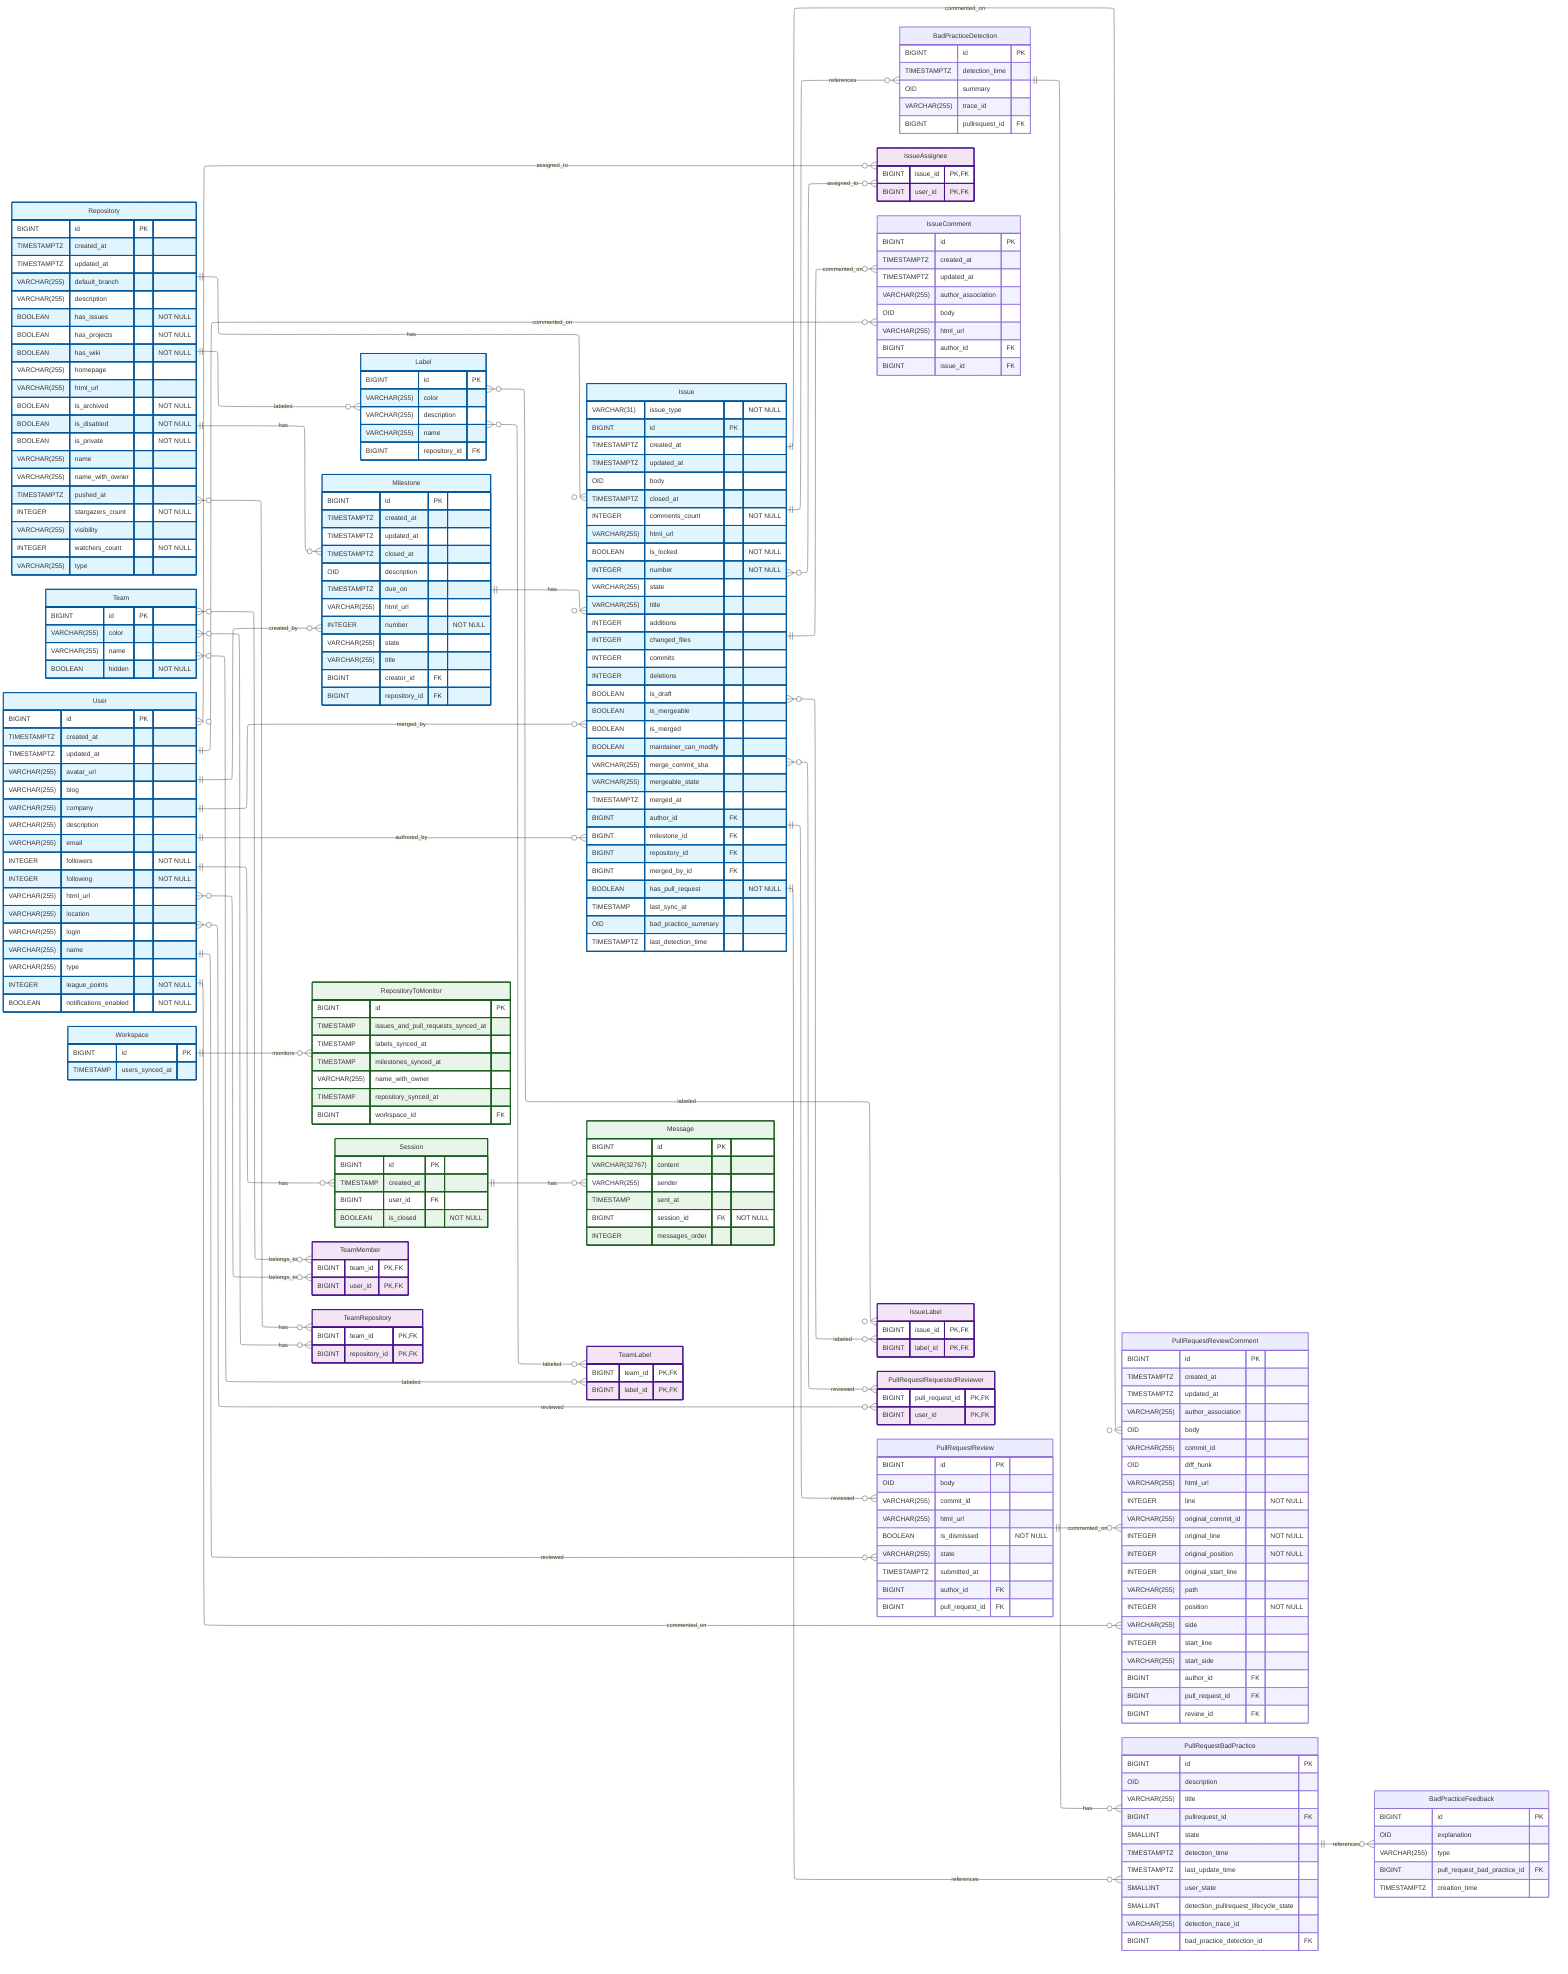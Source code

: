 ---
config:
    layout: elk
---
erDiagram
    %% Generated automatically from PostgreSQL database schema
    %% using supporting_scripts/generate_mermaid_erd.py
    %% To regenerate: npm run db:erd:generate

    direction LR

    BadPracticeDetection {
        BIGINT id PK
        TIMESTAMPTZ detection_time
        OID summary
        VARCHAR(255) trace_id
        BIGINT pullrequest_id FK
    }

    BadPracticeFeedback {
        BIGINT id PK
        OID explanation
        VARCHAR(255) type
        BIGINT pull_request_bad_practice_id FK
        TIMESTAMPTZ creation_time
    }

    Issue {
        VARCHAR(31) issue_type "NOT NULL"
        BIGINT id PK
        TIMESTAMPTZ created_at
        TIMESTAMPTZ updated_at
        OID body
        TIMESTAMPTZ closed_at
        INTEGER comments_count "NOT NULL"
        VARCHAR(255) html_url
        BOOLEAN is_locked "NOT NULL"
        INTEGER number "NOT NULL"
        VARCHAR(255) state
        VARCHAR(255) title
        INTEGER additions
        INTEGER changed_files
        INTEGER commits
        INTEGER deletions
        BOOLEAN is_draft
        BOOLEAN is_mergeable
        BOOLEAN is_merged
        BOOLEAN maintainer_can_modify
        VARCHAR(255) merge_commit_sha
        VARCHAR(255) mergeable_state
        TIMESTAMPTZ merged_at
        BIGINT author_id FK
        BIGINT milestone_id FK
        BIGINT repository_id FK
        BIGINT merged_by_id FK
        BOOLEAN has_pull_request "NOT NULL"
        TIMESTAMP last_sync_at
        OID bad_practice_summary
        TIMESTAMPTZ last_detection_time
    }

    IssueAssignee {
        BIGINT issue_id PK,FK
        BIGINT user_id PK,FK
    }

    IssueComment {
        BIGINT id PK
        TIMESTAMPTZ created_at
        TIMESTAMPTZ updated_at
        VARCHAR(255) author_association
        OID body
        VARCHAR(255) html_url
        BIGINT author_id FK
        BIGINT issue_id FK
    }

    IssueLabel {
        BIGINT issue_id PK,FK
        BIGINT label_id PK,FK
    }

    Label {
        BIGINT id PK
        VARCHAR(255) color
        VARCHAR(255) description
        VARCHAR(255) name
        BIGINT repository_id FK
    }

    Message {
        BIGINT id PK
        VARCHAR(32767) content
        VARCHAR(255) sender
        TIMESTAMP sent_at
        BIGINT session_id FK "NOT NULL"
        INTEGER messages_order
    }

    Milestone {
        BIGINT id PK
        TIMESTAMPTZ created_at
        TIMESTAMPTZ updated_at
        TIMESTAMPTZ closed_at
        OID description
        TIMESTAMPTZ due_on
        VARCHAR(255) html_url
        INTEGER number "NOT NULL"
        VARCHAR(255) state
        VARCHAR(255) title
        BIGINT creator_id FK
        BIGINT repository_id FK
    }

    PullRequestRequestedReviewer {
        BIGINT pull_request_id PK,FK
        BIGINT user_id PK,FK
    }

    PullRequestReview {
        BIGINT id PK
        OID body
        VARCHAR(255) commit_id
        VARCHAR(255) html_url
        BOOLEAN is_dismissed "NOT NULL"
        VARCHAR(255) state
        TIMESTAMPTZ submitted_at
        BIGINT author_id FK
        BIGINT pull_request_id FK
    }

    PullRequestReviewComment {
        BIGINT id PK
        TIMESTAMPTZ created_at
        TIMESTAMPTZ updated_at
        VARCHAR(255) author_association
        OID body
        VARCHAR(255) commit_id
        OID diff_hunk
        VARCHAR(255) html_url
        INTEGER line "NOT NULL"
        VARCHAR(255) original_commit_id
        INTEGER original_line "NOT NULL"
        INTEGER original_position "NOT NULL"
        INTEGER original_start_line
        VARCHAR(255) path
        INTEGER position "NOT NULL"
        VARCHAR(255) side
        INTEGER start_line
        VARCHAR(255) start_side
        BIGINT author_id FK
        BIGINT pull_request_id FK
        BIGINT review_id FK
    }

    PullRequestBadPractice {
        BIGINT id PK
        OID description
        VARCHAR(255) title
        BIGINT pullrequest_id FK
        SMALLINT state
        TIMESTAMPTZ detection_time
        TIMESTAMPTZ last_update_time
        SMALLINT user_state
        SMALLINT detection_pullrequest_lifecycle_state
        VARCHAR(255) detection_trace_id
        BIGINT bad_practice_detection_id FK
    }

    Repository {
        BIGINT id PK
        TIMESTAMPTZ created_at
        TIMESTAMPTZ updated_at
        VARCHAR(255) default_branch
        VARCHAR(255) description
        BOOLEAN has_issues "NOT NULL"
        BOOLEAN has_projects "NOT NULL"
        BOOLEAN has_wiki "NOT NULL"
        VARCHAR(255) homepage
        VARCHAR(255) html_url
        BOOLEAN is_archived "NOT NULL"
        BOOLEAN is_disabled "NOT NULL"
        BOOLEAN is_private "NOT NULL"
        VARCHAR(255) name
        VARCHAR(255) name_with_owner
        TIMESTAMPTZ pushed_at
        INTEGER stargazers_count "NOT NULL"
        VARCHAR(255) visibility
        INTEGER watchers_count "NOT NULL"
        VARCHAR(255) type
    }

    RepositoryToMonitor {
        BIGINT id PK
        TIMESTAMP issues_and_pull_requests_synced_at
        TIMESTAMP labels_synced_at
        TIMESTAMP milestones_synced_at
        VARCHAR(255) name_with_owner
        TIMESTAMP repository_synced_at
        BIGINT workspace_id FK
    }

    Session {
        BIGINT id PK
        TIMESTAMP created_at
        BIGINT user_id FK
        BOOLEAN is_closed "NOT NULL"
    }

    Team {
        BIGINT id PK
        VARCHAR(255) color
        VARCHAR(255) name
        BOOLEAN hidden "NOT NULL"
    }

    TeamLabel {
        BIGINT team_id PK,FK
        BIGINT label_id PK,FK
    }

    TeamMember {
        BIGINT team_id PK,FK
        BIGINT user_id PK,FK
    }

    TeamRepository {
        BIGINT team_id PK,FK
        BIGINT repository_id PK,FK
    }

    User {
        BIGINT id PK
        TIMESTAMPTZ created_at
        TIMESTAMPTZ updated_at
        VARCHAR(255) avatar_url
        VARCHAR(255) blog
        VARCHAR(255) company
        VARCHAR(255) description
        VARCHAR(255) email
        INTEGER followers "NOT NULL"
        INTEGER following "NOT NULL"
        VARCHAR(255) html_url
        VARCHAR(255) location
        VARCHAR(255) login
        VARCHAR(255) name
        VARCHAR(255) type
        INTEGER league_points "NOT NULL"
        BOOLEAN notifications_enabled "NOT NULL"
    }

    Workspace {
        BIGINT id PK
        TIMESTAMP users_synced_at
    }

    %% Relationships
    %% One-to-Many relationships
    Issue ||--o{ BadPracticeDetection : references
    PullRequestBadPractice ||--o{ BadPracticeFeedback : references
    User ||--o{ Issue : authored_by
    User ||--o{ Issue : merged_by
    Milestone ||--o{ Issue : has
    Repository ||--o{ Issue : has
    User ||--o{ IssueComment : commented_on
    Issue ||--o{ IssueComment : commented_on
    Repository ||--o{ Label : labeled
    Session ||--o{ Message : has
    User ||--o{ Milestone : created_by
    Repository ||--o{ Milestone : has
    User ||--o{ PullRequestReview : reviewed
    Issue ||--o{ PullRequestReview : reviewed
    User ||--o{ PullRequestReviewComment : commented_on
    Issue ||--o{ PullRequestReviewComment : commented_on
    PullRequestReview ||--o{ PullRequestReviewComment : commented_on
    BadPracticeDetection ||--o{ PullRequestBadPractice : has
    Issue ||--o{ PullRequestBadPractice : references
    Workspace ||--o{ RepositoryToMonitor : monitors
    User ||--o{ Session : has

    %% Many-to-Many relationships
    Issue }o--o{ IssueAssignee : assigned_to
    User }o--o{ IssueAssignee : assigned_to
    Issue }o--o{ IssueLabel : labeled
    Label }o--o{ IssueLabel : labeled
    Issue }o--o{ PullRequestRequestedReviewer : reviewed
    User }o--o{ PullRequestRequestedReviewer : reviewed
    Label }o--o{ TeamLabel : labeled
    Team }o--o{ TeamLabel : labeled
    Team }o--o{ TeamMember : belongs_to
    User }o--o{ TeamMember : belongs_to
    Repository }o--o{ TeamRepository : has
    Team }o--o{ TeamRepository : has

    %% Styling
    classDef primaryEntity fill:#e1f5fe,stroke:#01579b,stroke-width:2px
    classDef associationEntity fill:#f3e5f5,stroke:#4a148c,stroke-width:2px
    classDef metadataEntity fill:#e8f5e8,stroke:#1b5e20,stroke-width:2px

    class Issue primaryEntity
    class IssueAssignee associationEntity
    class IssueLabel associationEntity
    class Label primaryEntity
    class Message metadataEntity
    class Milestone primaryEntity
    class PullRequestRequestedReviewer associationEntity
    class Repository primaryEntity
    class RepositoryToMonitor metadataEntity
    class Session metadataEntity
    class Team primaryEntity
    class TeamLabel associationEntity
    class TeamMember associationEntity
    class TeamRepository associationEntity
    class User primaryEntity
    class Workspace primaryEntity